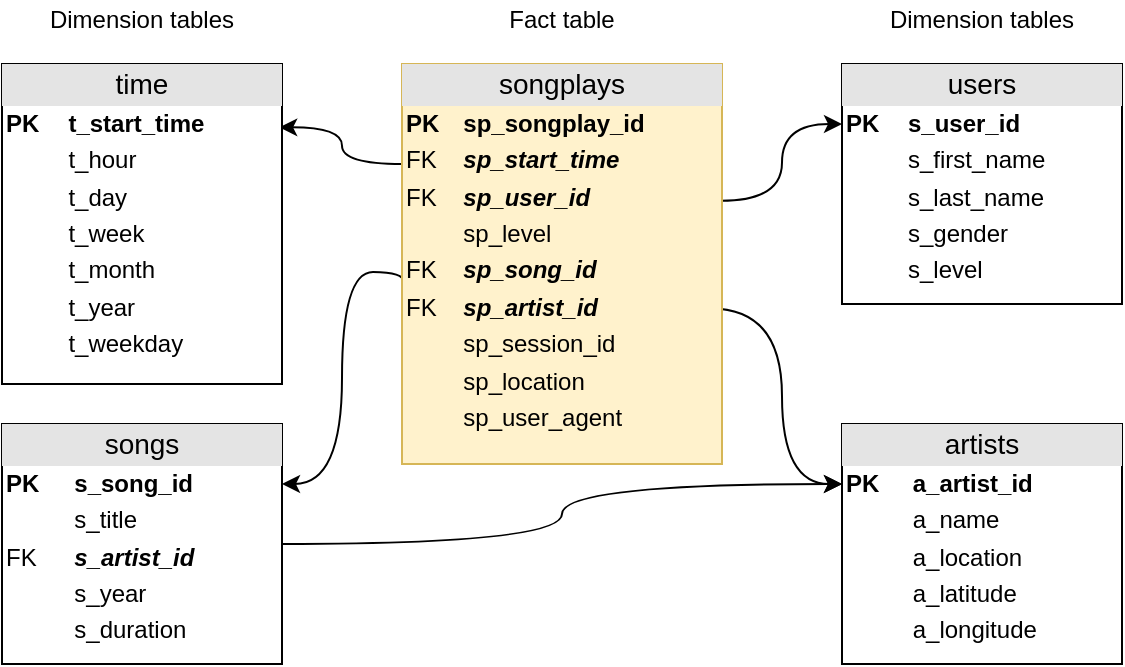 <mxfile version="10.6.8" type="device"><diagram id="j7u9GtcTivKDYQaPXhby" name="Page-1"><mxGraphModel dx="740" dy="480" grid="1" gridSize="10" guides="1" tooltips="1" connect="1" arrows="1" fold="1" page="1" pageScale="1" pageWidth="850" pageHeight="1100" math="0" shadow="0"><root><mxCell id="0"/><mxCell id="1" parent="0"/><mxCell id="kA0gEc23XsPWs_MFaFM7-7" style="edgeStyle=orthogonalEdgeStyle;curved=1;rounded=0;orthogonalLoop=1;jettySize=auto;html=1;exitX=0;exitY=0.25;exitDx=0;exitDy=0;entryX=0.99;entryY=0.198;entryDx=0;entryDy=0;entryPerimeter=0;" parent="1" source="kA0gEc23XsPWs_MFaFM7-1" target="kA0gEc23XsPWs_MFaFM7-5" edge="1"><mxGeometry relative="1" as="geometry"/></mxCell><mxCell id="kA0gEc23XsPWs_MFaFM7-9" style="edgeStyle=orthogonalEdgeStyle;curved=1;rounded=0;orthogonalLoop=1;jettySize=auto;html=1;exitX=0.997;exitY=0.342;exitDx=0;exitDy=0;entryX=0;entryY=0.25;entryDx=0;entryDy=0;exitPerimeter=0;" parent="1" source="kA0gEc23XsPWs_MFaFM7-1" target="apWjuJdHqLMrAeOwt7uI-8" edge="1"><mxGeometry relative="1" as="geometry"/></mxCell><mxCell id="kA0gEc23XsPWs_MFaFM7-14" style="edgeStyle=orthogonalEdgeStyle;curved=1;rounded=0;orthogonalLoop=1;jettySize=auto;html=1;exitX=0.006;exitY=0.546;exitDx=0;exitDy=0;entryX=1;entryY=0.25;entryDx=0;entryDy=0;exitPerimeter=0;" parent="1" source="kA0gEc23XsPWs_MFaFM7-1" target="kA0gEc23XsPWs_MFaFM7-10" edge="1"><mxGeometry relative="1" as="geometry"><Array as="points"><mxPoint x="270" y="184"/><mxPoint x="270" y="290"/></Array></mxGeometry></mxCell><mxCell id="kA0gEc23XsPWs_MFaFM7-15" style="edgeStyle=orthogonalEdgeStyle;curved=1;rounded=0;orthogonalLoop=1;jettySize=auto;html=1;exitX=0.964;exitY=0.611;exitDx=0;exitDy=0;exitPerimeter=0;entryX=0;entryY=0.25;entryDx=0;entryDy=0;" parent="1" source="kA0gEc23XsPWs_MFaFM7-1" target="kA0gEc23XsPWs_MFaFM7-11" edge="1"><mxGeometry relative="1" as="geometry"><mxPoint x="479" y="270" as="targetPoint"/></mxGeometry></mxCell><mxCell id="kA0gEc23XsPWs_MFaFM7-1" value="&lt;div style=&quot;text-align: center ; box-sizing: border-box ; width: 100% ; background: rgb(228 , 228 , 228) ; padding: 2px ; line-height: 120% ; font-size: 14px&quot;&gt;songplays&lt;/div&gt;&lt;table style=&quot;width: 100% ; font-size: 1em&quot; cellpadding=&quot;2&quot; cellspacing=&quot;0&quot;&gt;&lt;tbody&gt;&lt;tr&gt;&lt;td&gt;&lt;b&gt;PK&lt;/b&gt;&lt;/td&gt;&lt;td&gt;&lt;b&gt;sp_songplay_id&lt;/b&gt;&lt;/td&gt;&lt;/tr&gt;&lt;tr&gt;&lt;td&gt;FK&lt;/td&gt;&lt;td&gt;&lt;b&gt;&lt;i&gt;sp_start_time&lt;/i&gt;&lt;/b&gt;&lt;/td&gt;&lt;/tr&gt;&lt;tr&gt;&lt;td&gt;FK&lt;/td&gt;&lt;td&gt;&lt;i&gt;&lt;b&gt;sp_user_id&lt;/b&gt;&lt;/i&gt;&lt;/td&gt;&lt;/tr&gt;&lt;tr&gt;&lt;td&gt;&lt;br&gt;&lt;/td&gt;&lt;td&gt;sp_level&lt;/td&gt;&lt;/tr&gt;&lt;tr&gt;&lt;td&gt;FK&lt;/td&gt;&lt;td&gt;&lt;b&gt;&lt;i&gt;sp_song_id&lt;/i&gt;&lt;/b&gt;&lt;/td&gt;&lt;/tr&gt;&lt;tr&gt;&lt;td&gt;FK&lt;/td&gt;&lt;td&gt;&lt;b&gt;&lt;i&gt;sp_artist_id&lt;/i&gt;&lt;/b&gt;&lt;/td&gt;&lt;/tr&gt;&lt;tr&gt;&lt;td&gt;&lt;br&gt;&lt;/td&gt;&lt;td&gt;sp_session_id&lt;/td&gt;&lt;/tr&gt;&lt;tr&gt;&lt;td&gt;&lt;br&gt;&lt;/td&gt;&lt;td&gt;sp_location&lt;/td&gt;&lt;/tr&gt;&lt;tr&gt;&lt;td&gt;&lt;br&gt;&lt;/td&gt;&lt;td&gt;sp_user_agent&lt;/td&gt;&lt;/tr&gt;&lt;/tbody&gt;&lt;/table&gt;&lt;br&gt;" style="verticalAlign=top;align=left;overflow=fill;html=1;fillColor=#fff2cc;strokeColor=#d6b656;" parent="1" vertex="1"><mxGeometry x="300" y="80" width="160" height="200" as="geometry"/></mxCell><mxCell id="kA0gEc23XsPWs_MFaFM7-5" value="&lt;div style=&quot;text-align: center ; box-sizing: border-box ; width: 100% ; background: rgb(228 , 228 , 228) ; padding: 2px ; font-size: 14px&quot;&gt;time&lt;/div&gt;&lt;table style=&quot;text-align: left ; width: 100% ; font-size: 1em&quot; cellpadding=&quot;2&quot; cellspacing=&quot;0&quot;&gt;&lt;tbody&gt;&lt;tr&gt;&lt;td&gt;&lt;b&gt;PK&lt;/b&gt;&lt;/td&gt;&lt;td&gt;&lt;b&gt;t_start_time&lt;/b&gt;&lt;/td&gt;&lt;/tr&gt;&lt;tr&gt;&lt;td&gt;&lt;br&gt;&lt;/td&gt;&lt;td&gt;t_hour&lt;/td&gt;&lt;/tr&gt;&lt;tr&gt;&lt;td&gt;&lt;/td&gt;&lt;td&gt;t_day&lt;br&gt;&lt;/td&gt;&lt;/tr&gt;&lt;tr&gt;&lt;td&gt;&lt;br&gt;&lt;/td&gt;&lt;td&gt;t_week&lt;/td&gt;&lt;/tr&gt;&lt;tr&gt;&lt;td&gt;&lt;br&gt;&lt;/td&gt;&lt;td&gt;t_month&lt;/td&gt;&lt;/tr&gt;&lt;tr&gt;&lt;td&gt;&lt;br&gt;&lt;/td&gt;&lt;td&gt;t_year&lt;/td&gt;&lt;/tr&gt;&lt;tr&gt;&lt;td&gt;&lt;br&gt;&lt;/td&gt;&lt;td&gt;t_weekday&lt;/td&gt;&lt;/tr&gt;&lt;/tbody&gt;&lt;/table&gt;" style="verticalAlign=top;align=left;overflow=fill;html=1;" parent="1" vertex="1"><mxGeometry x="100" y="80" width="140" height="160" as="geometry"/></mxCell><mxCell id="kA0gEc23XsPWs_MFaFM7-16" style="edgeStyle=orthogonalEdgeStyle;curved=1;rounded=0;orthogonalLoop=1;jettySize=auto;html=1;exitX=1;exitY=0.5;exitDx=0;exitDy=0;entryX=0;entryY=0.25;entryDx=0;entryDy=0;" parent="1" source="kA0gEc23XsPWs_MFaFM7-10" target="kA0gEc23XsPWs_MFaFM7-11" edge="1"><mxGeometry relative="1" as="geometry"/></mxCell><mxCell id="kA0gEc23XsPWs_MFaFM7-10" value="&lt;div style=&quot;text-align: center ; box-sizing: border-box ; width: 100% ; background: rgb(228 , 228 , 228) ; padding: 2px ; font-size: 14px&quot;&gt;songs&lt;/div&gt;&lt;table style=&quot;width: 100% ; font-size: 1em&quot; cellpadding=&quot;2&quot; cellspacing=&quot;0&quot;&gt;&lt;tbody&gt;&lt;tr&gt;&lt;td&gt;&lt;b&gt;PK&lt;/b&gt;&lt;/td&gt;&lt;td&gt;&lt;b&gt;s_song_id&lt;/b&gt;&lt;/td&gt;&lt;/tr&gt;&lt;tr&gt;&lt;td&gt;&lt;br&gt;&lt;/td&gt;&lt;td&gt;s_title&lt;/td&gt;&lt;/tr&gt;&lt;tr&gt;&lt;td&gt;FK&lt;/td&gt;&lt;td&gt;&lt;b&gt;&lt;i&gt;s_artist_id&lt;/i&gt;&lt;/b&gt;&lt;/td&gt;&lt;/tr&gt;&lt;tr&gt;&lt;td&gt;&lt;br&gt;&lt;/td&gt;&lt;td&gt;s_year&lt;/td&gt;&lt;/tr&gt;&lt;tr&gt;&lt;td&gt;&lt;br&gt;&lt;/td&gt;&lt;td&gt;s_duration&lt;/td&gt;&lt;/tr&gt;&lt;/tbody&gt;&lt;/table&gt;" style="verticalAlign=top;align=left;overflow=fill;html=1;" parent="1" vertex="1"><mxGeometry x="100" y="260" width="140" height="120" as="geometry"/></mxCell><mxCell id="kA0gEc23XsPWs_MFaFM7-11" value="&lt;div style=&quot;text-align: center ; box-sizing: border-box ; width: 100% ; background: rgb(228 , 228 , 228) ; padding: 2px ; font-size: 14px&quot;&gt;artists&lt;/div&gt;&lt;table style=&quot;width: 100% ; font-size: 1em&quot; cellpadding=&quot;2&quot; cellspacing=&quot;0&quot;&gt;&lt;tbody&gt;&lt;tr&gt;&lt;td&gt;&lt;b&gt;PK&lt;/b&gt;&lt;/td&gt;&lt;td&gt;&lt;b&gt;a_artist_id&lt;/b&gt;&lt;/td&gt;&lt;/tr&gt;&lt;tr&gt;&lt;td&gt;&lt;br&gt;&lt;/td&gt;&lt;td&gt;a_name&lt;/td&gt;&lt;/tr&gt;&lt;tr&gt;&lt;td&gt;&lt;/td&gt;&lt;td&gt;a_location&lt;/td&gt;&lt;/tr&gt;&lt;tr&gt;&lt;td&gt;&lt;br&gt;&lt;/td&gt;&lt;td&gt;a_latitude&lt;/td&gt;&lt;/tr&gt;&lt;tr&gt;&lt;td&gt;&lt;br&gt;&lt;/td&gt;&lt;td&gt;a_longitude&lt;/td&gt;&lt;/tr&gt;&lt;/tbody&gt;&lt;/table&gt;" style="verticalAlign=top;align=left;overflow=fill;html=1;" parent="1" vertex="1"><mxGeometry x="520" y="260" width="140" height="120" as="geometry"/></mxCell><mxCell id="E8woyGhaK7JOnFFmn94g-14" value="Fact table" style="text;html=1;strokeColor=none;fillColor=none;align=center;verticalAlign=middle;whiteSpace=wrap;rounded=0;" parent="1" vertex="1"><mxGeometry x="345" y="48" width="70" height="20" as="geometry"/></mxCell><mxCell id="E8woyGhaK7JOnFFmn94g-17" value="&lt;span&gt;Dimension tables&lt;br&gt;&lt;/span&gt;" style="text;html=1;strokeColor=none;fillColor=none;align=center;verticalAlign=middle;whiteSpace=wrap;rounded=0;" parent="1" vertex="1"><mxGeometry x="530" y="48" width="120" height="20" as="geometry"/></mxCell><mxCell id="E8woyGhaK7JOnFFmn94g-18" value="&lt;span&gt;Dimension tables&lt;br&gt;&lt;/span&gt;" style="text;html=1;strokeColor=none;fillColor=none;align=center;verticalAlign=middle;whiteSpace=wrap;rounded=0;" parent="1" vertex="1"><mxGeometry x="110" y="48" width="120" height="20" as="geometry"/></mxCell><mxCell id="apWjuJdHqLMrAeOwt7uI-8" value="&lt;div style=&quot;text-align: center ; box-sizing: border-box ; width: 100% ; background: rgb(228 , 228 , 228) ; padding: 2px ; font-size: 14px&quot;&gt;users&lt;/div&gt;&lt;table style=&quot;width: 100% ; font-size: 1em&quot; cellpadding=&quot;2&quot; cellspacing=&quot;0&quot;&gt;&lt;tbody&gt;&lt;tr&gt;&lt;td&gt;&lt;b&gt;PK&lt;/b&gt;&lt;/td&gt;&lt;td&gt;&lt;b&gt;s_user_id&lt;/b&gt;&lt;/td&gt;&lt;/tr&gt;&lt;tr&gt;&lt;td&gt;&lt;br&gt;&lt;/td&gt;&lt;td&gt;s_first_name&lt;/td&gt;&lt;/tr&gt;&lt;tr&gt;&lt;td&gt;&lt;/td&gt;&lt;td&gt;s_last_name&lt;/td&gt;&lt;/tr&gt;&lt;tr&gt;&lt;td&gt;&lt;br&gt;&lt;/td&gt;&lt;td&gt;s_gender&lt;/td&gt;&lt;/tr&gt;&lt;tr&gt;&lt;td&gt;&lt;br&gt;&lt;/td&gt;&lt;td&gt;s_level&lt;/td&gt;&lt;/tr&gt;&lt;/tbody&gt;&lt;/table&gt;" style="verticalAlign=top;align=left;overflow=fill;html=1;" vertex="1" parent="1"><mxGeometry x="520" y="80" width="140" height="120" as="geometry"/></mxCell></root></mxGraphModel></diagram></mxfile>